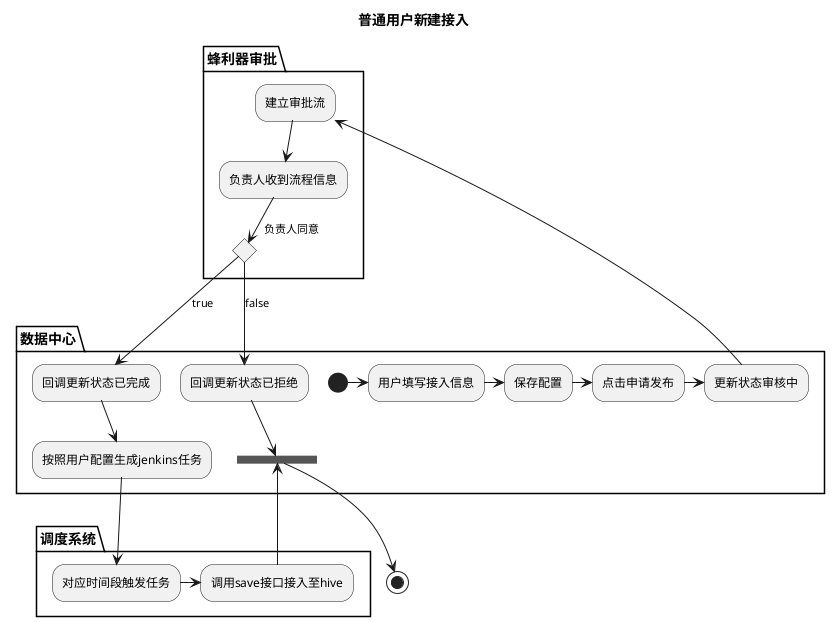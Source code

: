 @startuml
title 普通用户新建接入

partition 数据中心 {
  (*) -r-> "用户填写接入信息"
  -r-> "保存配置"
  -r-> "点击申请发布"
  -r-> "更新状态审核中"

  "回调更新状态已完成" --> "按照用户配置生成jenkins任务"
  "回调更新状态已拒绝" --> ==DONE==

}

partition 蜂利器审批 {
  "更新状态审核中" -r-> "建立审批流"
  -->"负责人收到流程信息"
  if "负责人同意" then
    -->[true] "回调更新状态已完成"
  else 
    -->[false] "回调更新状态已拒绝"
}

partition 调度系统 {
  "按照用户配置生成jenkins任务" -d-> "对应时间段触发任务"
  "对应时间段触发任务" -r-> "调用save接口接入至hive"
  "调用save接口接入至hive" --> ==DONE==
}

==DONE== --> (*)

@enduml
